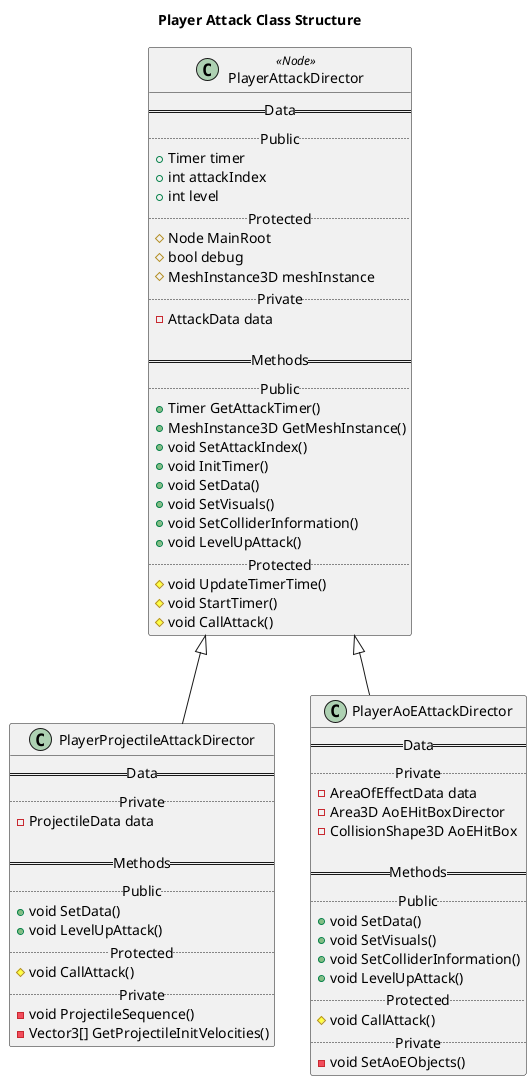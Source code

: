 @startuml Player Attack Class Structure

title Player Attack Class Structure

class PlayerAttackDirector <<Node>>{
    == Data ==
    .. Public ..
    + Timer timer
    + int attackIndex
    + int level
    .. Protected ..
    # Node MainRoot
    # bool debug
    # MeshInstance3D meshInstance
    .. Private ..
    - AttackData data

    == Methods ==
    .. Public ..
    + Timer GetAttackTimer()
    + MeshInstance3D GetMeshInstance()
    + void SetAttackIndex()
    + void InitTimer()
    + void SetData()
    + void SetVisuals()
    + void SetColliderInformation()
    + void LevelUpAttack()
    .. Protected ..
    # void UpdateTimerTime()
    # void StartTimer()
    # void CallAttack()
}

class PlayerProjectileAttackDirector {
    == Data ==
    .. Private ..
    - ProjectileData data

    == Methods ==
    .. Public ..
    + void SetData()
    + void LevelUpAttack()
    .. Protected ..
    # void CallAttack()
    .. Private ..
    - void ProjectileSequence()
    - Vector3[] GetProjectileInitVelocities()
}

class PlayerAoEAttackDirector {
    == Data ==
    .. Private ..
    - AreaOfEffectData data
    - Area3D AoEHitBoxDirector
    - CollisionShape3D AoEHitBox

    == Methods ==
    .. Public ..
    + void SetData()
    + void SetVisuals()
    + void SetColliderInformation()
    + void LevelUpAttack()
    .. Protected ..
    # void CallAttack()
    .. Private ..
    - void SetAoEObjects()
}

PlayerAttackDirector <|-- PlayerProjectileAttackDirector
PlayerAttackDirector <|-- PlayerAoEAttackDirector

@enduml